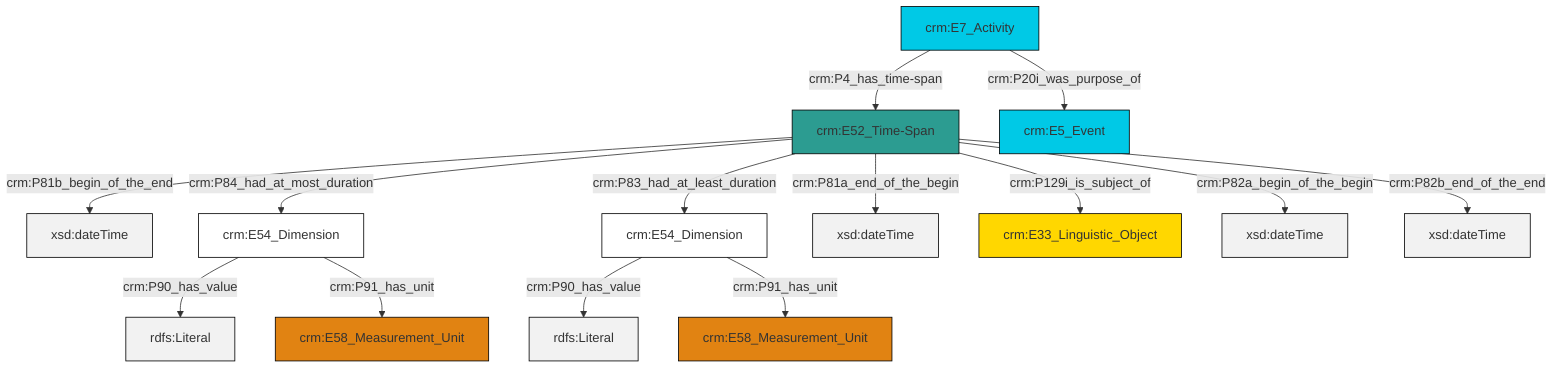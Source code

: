 graph TD
classDef Literal fill:#f2f2f2,stroke:#000000;
classDef CRM_Entity fill:#FFFFFF,stroke:#000000;
classDef Temporal_Entity fill:#00C9E6, stroke:#000000;
classDef Type fill:#E18312, stroke:#000000;
classDef Time-Span fill:#2C9C91, stroke:#000000;
classDef Appellation fill:#FFEB7F, stroke:#000000;
classDef Place fill:#008836, stroke:#000000;
classDef Persistent_Item fill:#B266B2, stroke:#000000;
classDef Conceptual_Object fill:#FFD700, stroke:#000000;
classDef Physical_Thing fill:#D2B48C, stroke:#000000;
classDef Actor fill:#f58aad, stroke:#000000;
classDef PC_Classes fill:#4ce600, stroke:#000000;
classDef Multi fill:#cccccc,stroke:#000000;

0["crm:E52_Time-Span"]:::Time-Span -->|crm:P81b_begin_of_the_end| 1[xsd:dateTime]:::Literal
2["crm:E54_Dimension"]:::CRM_Entity -->|crm:P90_has_value| 3[rdfs:Literal]:::Literal
7["crm:E7_Activity"]:::Temporal_Entity -->|crm:P20i_was_purpose_of| 8["crm:E5_Event"]:::Temporal_Entity
0["crm:E52_Time-Span"]:::Time-Span -->|crm:P84_had_at_most_duration| 9["crm:E54_Dimension"]:::CRM_Entity
2["crm:E54_Dimension"]:::CRM_Entity -->|crm:P91_has_unit| 10["crm:E58_Measurement_Unit"]:::Type
9["crm:E54_Dimension"]:::CRM_Entity -->|crm:P90_has_value| 11[rdfs:Literal]:::Literal
0["crm:E52_Time-Span"]:::Time-Span -->|crm:P81a_end_of_the_begin| 12[xsd:dateTime]:::Literal
0["crm:E52_Time-Span"]:::Time-Span -->|crm:P129i_is_subject_of| 13["crm:E33_Linguistic_Object"]:::Conceptual_Object
0["crm:E52_Time-Span"]:::Time-Span -->|crm:P83_had_at_least_duration| 2["crm:E54_Dimension"]:::CRM_Entity
9["crm:E54_Dimension"]:::CRM_Entity -->|crm:P91_has_unit| 5["crm:E58_Measurement_Unit"]:::Type
7["crm:E7_Activity"]:::Temporal_Entity -->|crm:P4_has_time-span| 0["crm:E52_Time-Span"]:::Time-Span
0["crm:E52_Time-Span"]:::Time-Span -->|crm:P82a_begin_of_the_begin| 18[xsd:dateTime]:::Literal
0["crm:E52_Time-Span"]:::Time-Span -->|crm:P82b_end_of_the_end| 21[xsd:dateTime]:::Literal